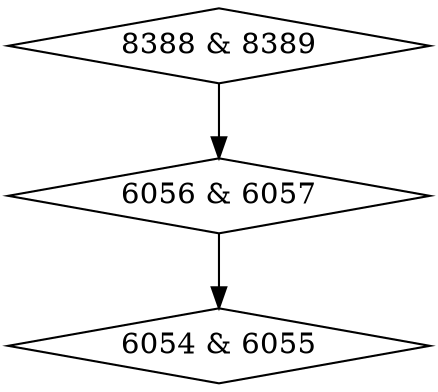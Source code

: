 digraph {
0 [label = "6054 & 6055", shape = diamond];
1 [label = "6056 & 6057", shape = diamond];
2 [label = "8388 & 8389", shape = diamond];
1->0;
2->1;
}
